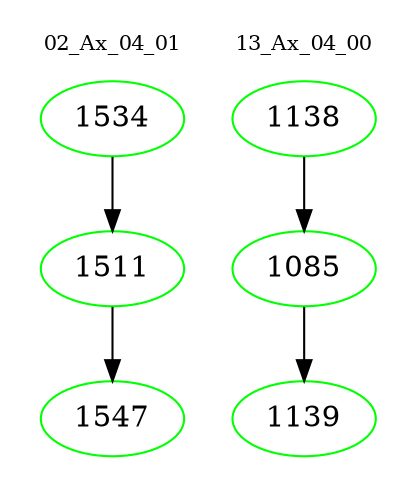 digraph{
subgraph cluster_0 {
color = white
label = "02_Ax_04_01";
fontsize=10;
T0_1534 [label="1534", color="green"]
T0_1534 -> T0_1511 [color="black"]
T0_1511 [label="1511", color="green"]
T0_1511 -> T0_1547 [color="black"]
T0_1547 [label="1547", color="green"]
}
subgraph cluster_1 {
color = white
label = "13_Ax_04_00";
fontsize=10;
T1_1138 [label="1138", color="green"]
T1_1138 -> T1_1085 [color="black"]
T1_1085 [label="1085", color="green"]
T1_1085 -> T1_1139 [color="black"]
T1_1139 [label="1139", color="green"]
}
}
